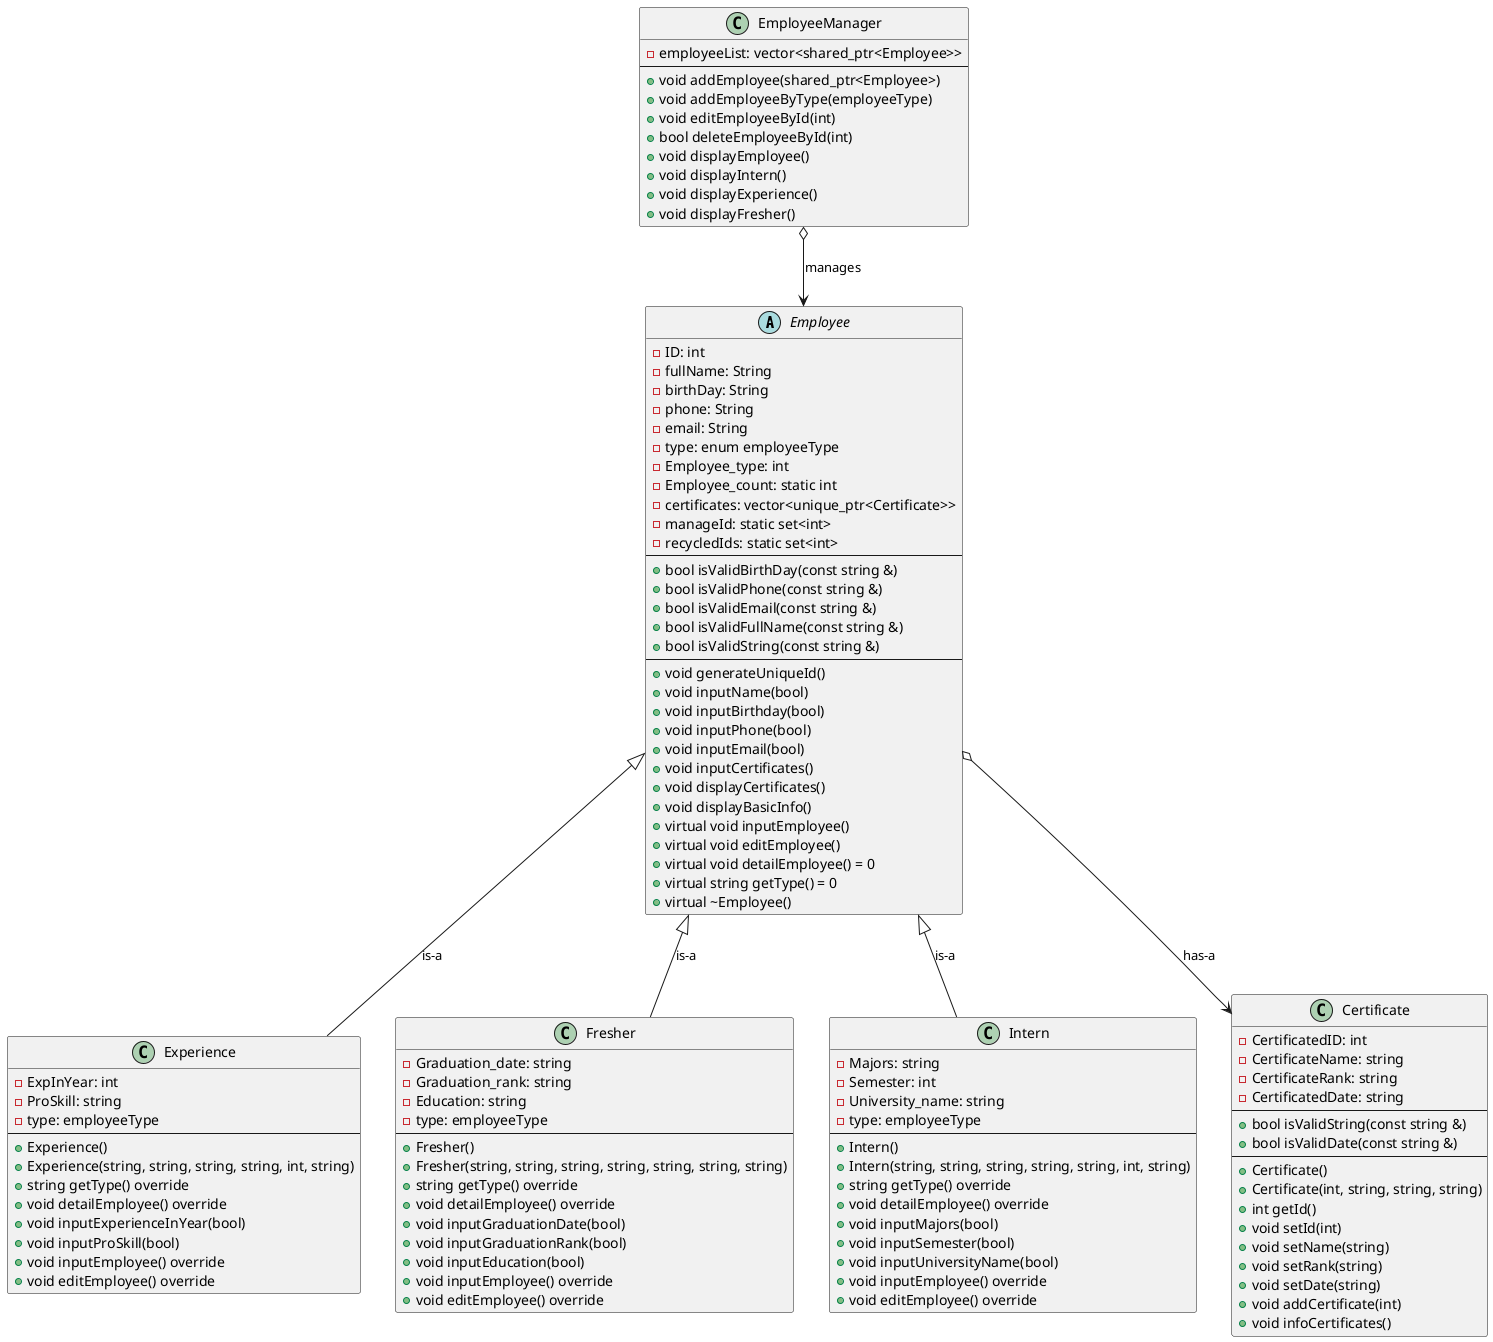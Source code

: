 @startuml

abstract class Employee {
    - ID: int
    - fullName: String
    - birthDay: String
    - phone: String
    - email: String
    - type: enum employeeType
    - Employee_type: int
    - Employee_count: static int
    - certificates: vector<unique_ptr<Certificate>>
    - manageId: static set<int> 
    - recycledIds: static set<int>
    --
    + bool isValidBirthDay(const string &)
    + bool isValidPhone(const string &)
    + bool isValidEmail(const string &)
    + bool isValidFullName(const string &)
    + bool isValidString(const string &)
    --
    + void generateUniqueId()
    + void inputName(bool)
    + void inputBirthday(bool)
    + void inputPhone(bool)
    + void inputEmail(bool)
    + void inputCertificates()
    + void displayCertificates()
    + void displayBasicInfo()
    + virtual void inputEmployee()
    + virtual void editEmployee()
    + virtual void detailEmployee() = 0
    + virtual string getType() = 0
    + virtual ~Employee()
}

class Experience {
    - ExpInYear: int
    - ProSkill: string 
    - type: employeeType
    --
    + Experience()
    + Experience(string, string, string, string, int, string)
    + string getType() override
    + void detailEmployee() override
    + void inputExperienceInYear(bool)
    + void inputProSkill(bool)
    + void inputEmployee() override
    + void editEmployee() override
}

class Fresher {
    - Graduation_date: string 
    - Graduation_rank: string 
    - Education: string 
    - type: employeeType
    --
    + Fresher()
    + Fresher(string, string, string, string, string, string, string)
    + string getType() override
    + void detailEmployee() override
    + void inputGraduationDate(bool)
    + void inputGraduationRank(bool)
    + void inputEducation(bool)
    + void inputEmployee() override
    + void editEmployee() override
}

class Intern {
    - Majors: string 
    - Semester: int 
    - University_name: string 
    - type: employeeType
    --
    + Intern()
    + Intern(string, string, string, string, string, int, string)
    + string getType() override
    + void detailEmployee() override
    + void inputMajors(bool)
    + void inputSemester(bool)
    + void inputUniversityName(bool)
    + void inputEmployee() override
    + void editEmployee() override
}

class Certificate {
    - CertificatedID: int
    - CertificateName: string
    - CertificateRank: string
    - CertificatedDate: string
    --
    + bool isValidString(const string &)
    + bool isValidDate(const string &)
    --
    + Certificate() 
    + Certificate(int, string, string, string)
    + int getId()
    + void setId(int)
    + void setName(string)
    + void setRank(string)
    + void setDate(string)
    + void addCertificate(int)
    + void infoCertificates()
}

class EmployeeManager {
    - employeeList: vector<shared_ptr<Employee>>
    --
    + void addEmployee(shared_ptr<Employee>)
    + void addEmployeeByType(employeeType)
    + void editEmployeeById(int)
    + bool deleteEmployeeById(int)
    + void displayEmployee()
    + void displayIntern()
    + void displayExperience()
    + void displayFresher()
}

Employee <|-- Experience : is-a
Employee <|-- Fresher : is-a
Employee <|-- Intern : is-a
EmployeeManager o--> Employee : manages
Employee o--> Certificate : has-a

@enduml
